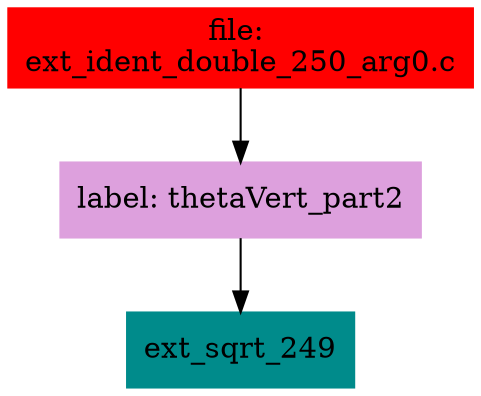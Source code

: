 digraph G {
node [shape=box]

0 [label="file: 
ext_ident_double_250_arg0.c",color=red, style=filled]
1 [label="label: thetaVert_part2",color=plum, style=filled]
0 -> 1
2 [label="ext_sqrt_249",color=cyan4, style=filled]
1 -> 2


}

